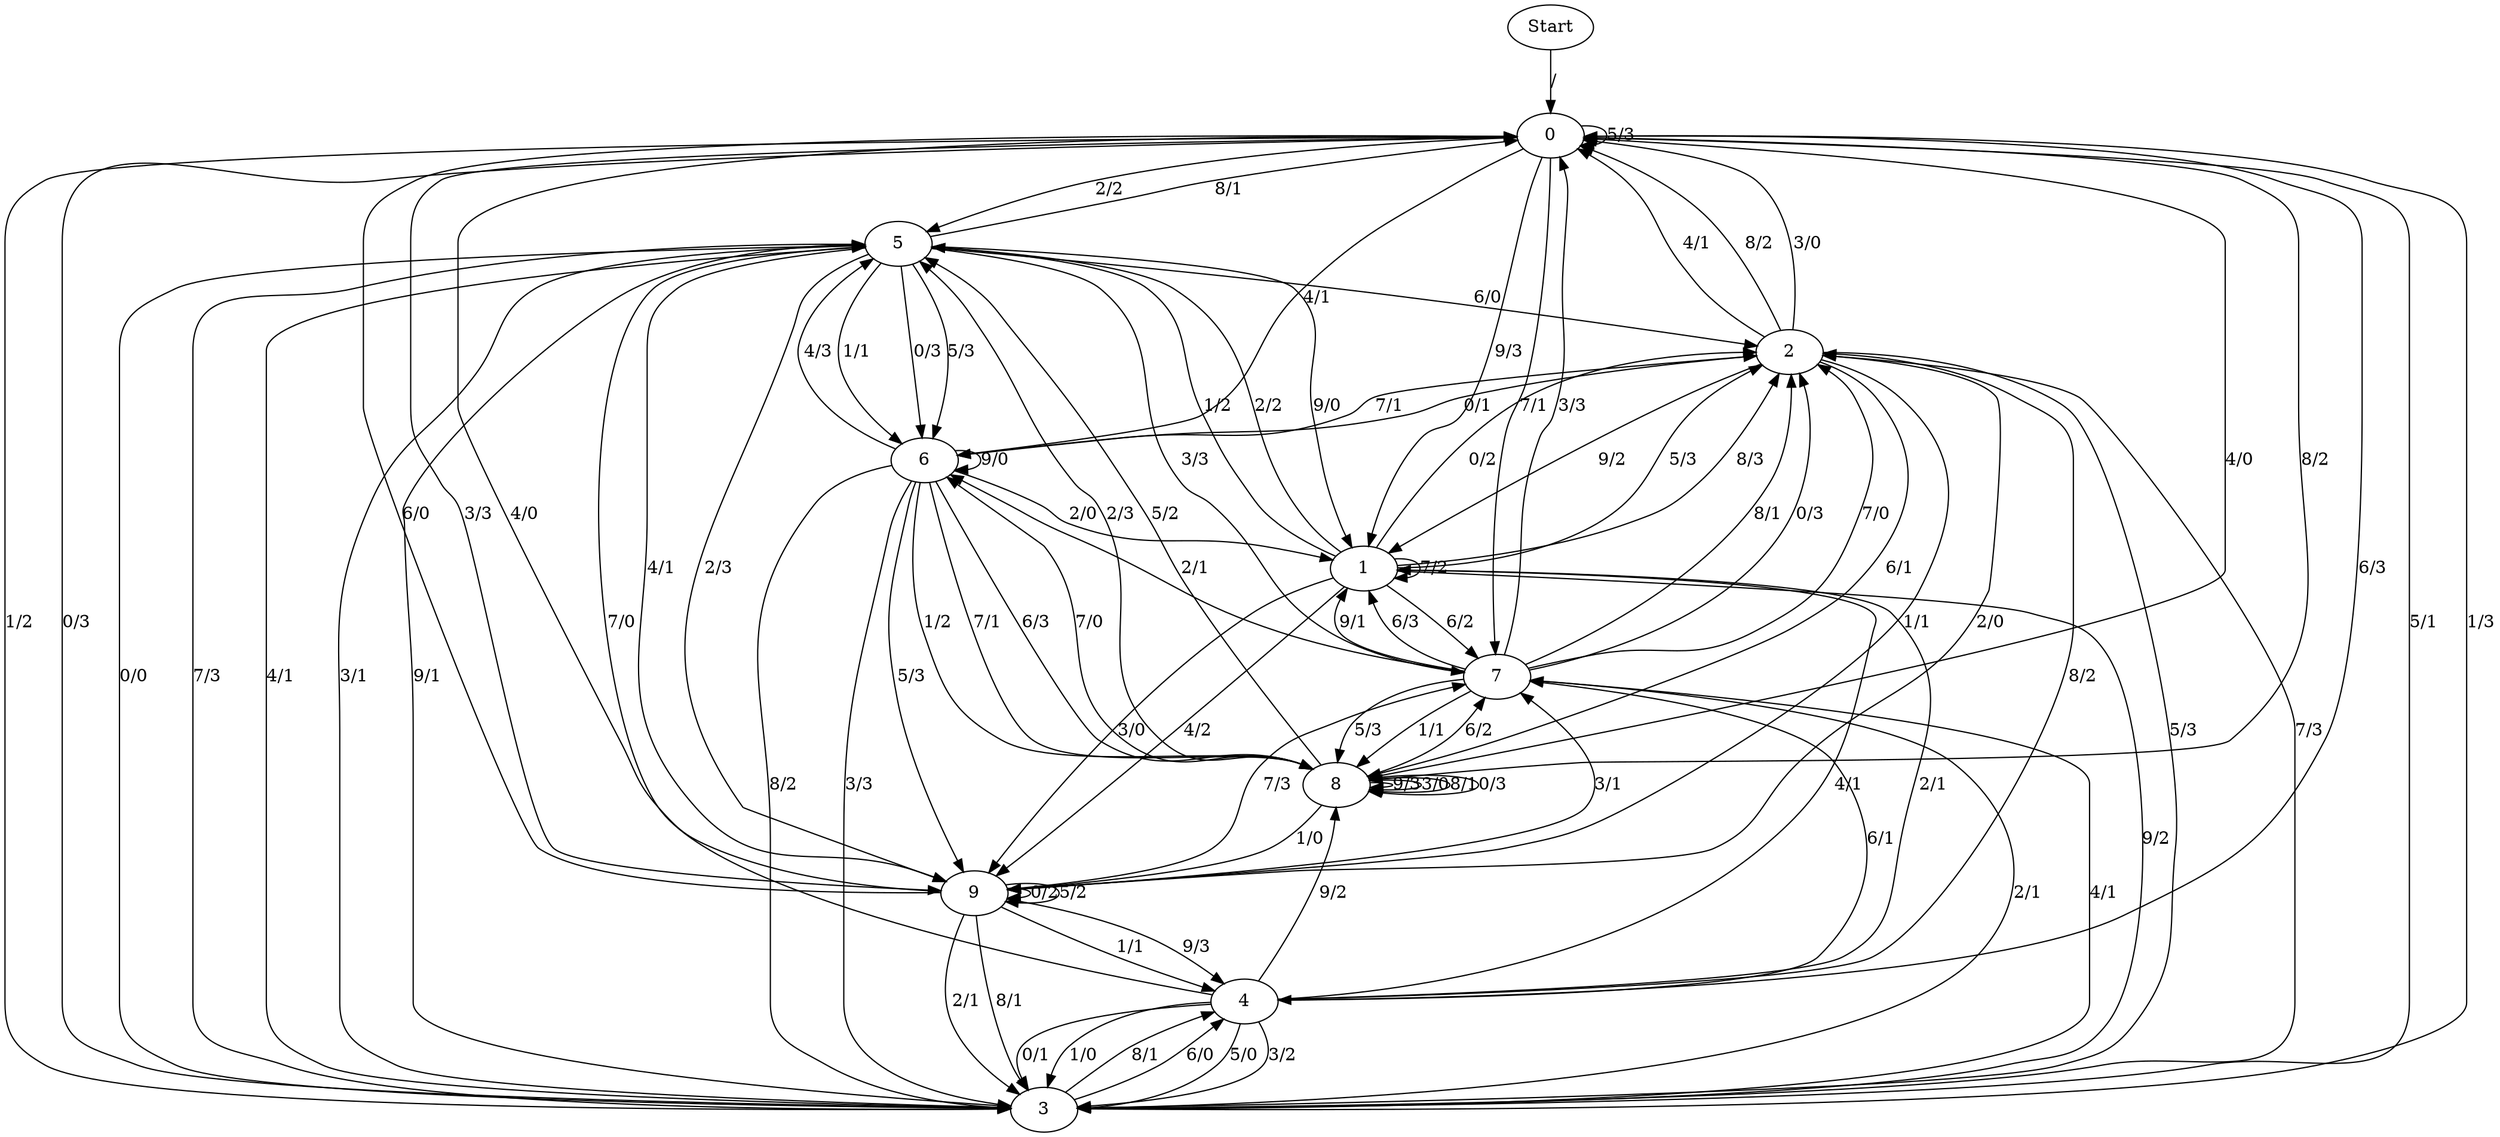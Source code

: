 digraph {
	Start -> 0 [label="/"]
	0 -> 5 [label="2/2"]
	0 -> 3 [label="1/2"]
	0 -> 0 [label="5/3"]
	0 -> 9 [label="3/3"]
	0 -> 7 [label="7/1"]
	0 -> 8 [label="8/2"]
	0 -> 1 [label="9/3"]
	0 -> 3 [label="0/3"]
	0 -> 6 [label="4/1"]
	0 -> 4 [label="6/3"]
	1 -> 2 [label="5/3"]
	1 -> 1 [label="7/2"]
	1 -> 3 [label="9/2"]
	1 -> 2 [label="8/3"]
	1 -> 2 [label="0/2"]
	1 -> 5 [label="1/2"]
	1 -> 9 [label="3/0"]
	1 -> 9 [label="4/2"]
	1 -> 7 [label="6/2"]
	1 -> 5 [label="2/2"]
	2 -> 8 [label="6/1"]
	2 -> 9 [label="2/0"]
	2 -> 6 [label="7/1"]
	2 -> 0 [label="3/0"]
	2 -> 3 [label="5/3"]
	2 -> 0 [label="4/1"]
	2 -> 0 [label="8/2"]
	2 -> 1 [label="9/2"]
	2 -> 9 [label="1/1"]
	3 -> 4 [label="8/1"]
	3 -> 0 [label="5/1"]
	3 -> 7 [label="2/1"]
	3 -> 2 [label="7/3"]
	3 -> 5 [label="4/1"]
	3 -> 5 [label="3/1"]
	3 -> 5 [label="9/1"]
	3 -> 5 [label="0/0"]
	3 -> 4 [label="6/0"]
	3 -> 0 [label="1/3"]
	5 -> 9 [label="4/1"]
	5 -> 9 [label="2/3"]
	5 -> 6 [label="1/1"]
	5 -> 0 [label="8/1"]
	5 -> 2 [label="6/0"]
	5 -> 7 [label="3/3"]
	5 -> 6 [label="0/3"]
	5 -> 6 [label="5/3"]
	5 -> 1 [label="9/0"]
	5 -> 3 [label="7/3"]
	7 -> 1 [label="9/1"]
	7 -> 8 [label="5/3"]
	7 -> 6 [label="2/1"]
	7 -> 8 [label="1/1"]
	7 -> 3 [label="4/1"]
	7 -> 2 [label="7/0"]
	7 -> 0 [label="3/3"]
	7 -> 2 [label="8/1"]
	7 -> 1 [label="6/3"]
	7 -> 2 [label="0/3"]
	8 -> 8 [label="9/3"]
	8 -> 0 [label="4/0"]
	8 -> 8 [label="3/0"]
	8 -> 6 [label="7/0"]
	8 -> 9 [label="1/0"]
	8 -> 5 [label="2/3"]
	8 -> 5 [label="5/2"]
	8 -> 8 [label="8/1"]
	8 -> 8 [label="0/3"]
	8 -> 7 [label="6/2"]
	6 -> 3 [label="8/2"]
	6 -> 6 [label="9/0"]
	6 -> 8 [label="1/2"]
	6 -> 8 [label="7/1"]
	6 -> 3 [label="3/3"]
	6 -> 5 [label="4/3"]
	6 -> 8 [label="6/3"]
	6 -> 9 [label="5/3"]
	6 -> 1 [label="2/0"]
	6 -> 2 [label="0/1"]
	9 -> 4 [label="9/3"]
	9 -> 0 [label="4/0"]
	9 -> 7 [label="7/3"]
	9 -> 4 [label="1/1"]
	9 -> 0 [label="6/0"]
	9 -> 3 [label="8/1"]
	9 -> 9 [label="0/2"]
	9 -> 9 [label="5/2"]
	9 -> 3 [label="2/1"]
	9 -> 7 [label="3/1"]
	4 -> 1 [label="4/1"]
	4 -> 3 [label="5/0"]
	4 -> 1 [label="2/1"]
	4 -> 8 [label="9/2"]
	4 -> 2 [label="8/2"]
	4 -> 3 [label="3/2"]
	4 -> 3 [label="1/0"]
	4 -> 7 [label="6/1"]
	4 -> 5 [label="7/0"]
	4 -> 3 [label="0/1"]
}